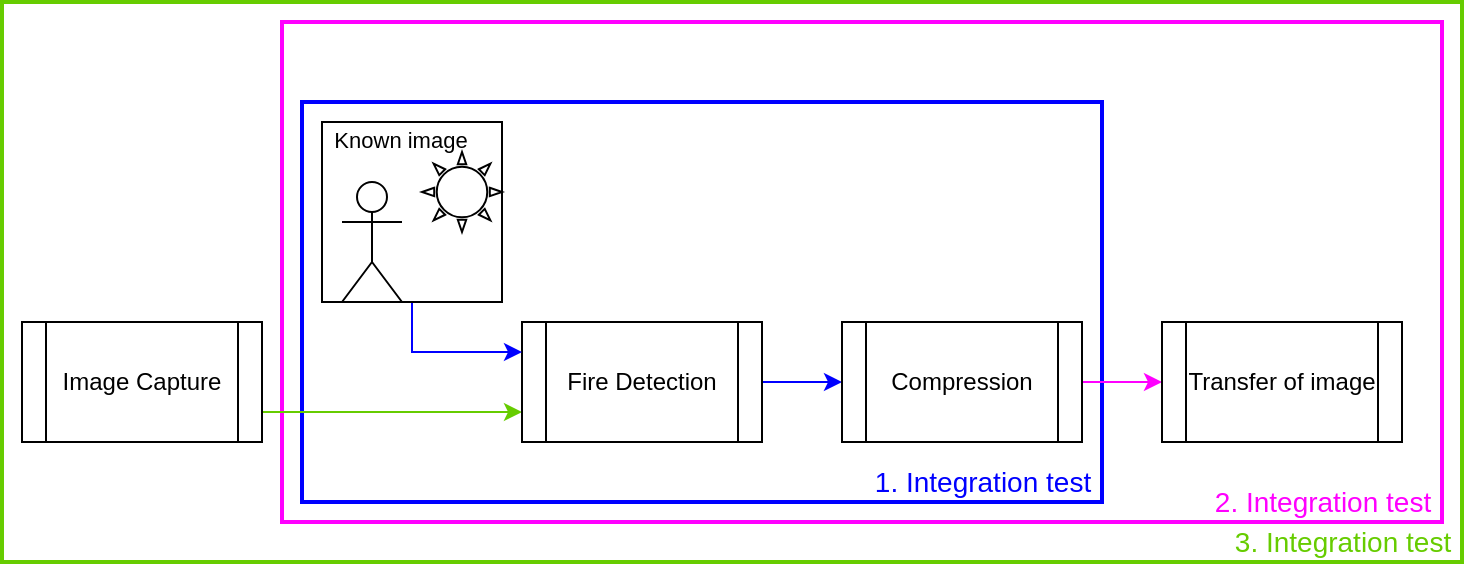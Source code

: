 <mxfile version="17.4.2" type="device"><diagram id="1Q2x0RyeT-HYTFbockZe" name="Page-1"><mxGraphModel dx="868" dy="564" grid="1" gridSize="10" guides="1" tooltips="1" connect="1" arrows="1" fold="1" page="1" pageScale="1" pageWidth="850" pageHeight="1100" math="0" shadow="0"><root><mxCell id="0"/><mxCell id="1" parent="0"/><mxCell id="2RLR3sCHEJX7vrFDbPee-25" value="" style="rounded=0;whiteSpace=wrap;html=1;fontFamily=Helvetica;fontSize=14;fontColor=#FF00FF;strokeColor=#66CC00;strokeWidth=2;fillColor=none;gradientColor=#ffffff;" vertex="1" parent="1"><mxGeometry x="20" y="210" width="730" height="280" as="geometry"/></mxCell><mxCell id="2RLR3sCHEJX7vrFDbPee-23" value="" style="rounded=0;whiteSpace=wrap;html=1;fontColor=#FF00FF;strokeColor=#FF00FF;fillColor=none;gradientColor=#ffffff;strokeWidth=2;" vertex="1" parent="1"><mxGeometry x="160" y="220" width="580" height="250" as="geometry"/></mxCell><mxCell id="2RLR3sCHEJX7vrFDbPee-24" value="" style="rounded=0;whiteSpace=wrap;html=1;fontFamily=Helvetica;fontSize=13;fontColor=#FF00FF;strokeColor=#0000FF;fillColor=none;gradientColor=#ffffff;strokeWidth=2;" vertex="1" parent="1"><mxGeometry x="170" y="260" width="400" height="200" as="geometry"/></mxCell><mxCell id="2RLR3sCHEJX7vrFDbPee-18" style="edgeStyle=orthogonalEdgeStyle;rounded=0;orthogonalLoop=1;jettySize=auto;html=1;exitX=1;exitY=0.75;exitDx=0;exitDy=0;entryX=0;entryY=0.75;entryDx=0;entryDy=0;strokeColor=#66CC00;" edge="1" parent="1" source="2RLR3sCHEJX7vrFDbPee-4" target="2RLR3sCHEJX7vrFDbPee-5"><mxGeometry relative="1" as="geometry"/></mxCell><mxCell id="2RLR3sCHEJX7vrFDbPee-4" value="Image Capture" style="shape=process;whiteSpace=wrap;html=1;backgroundOutline=1;" vertex="1" parent="1"><mxGeometry x="30" y="370" width="120" height="60" as="geometry"/></mxCell><mxCell id="2RLR3sCHEJX7vrFDbPee-16" style="edgeStyle=orthogonalEdgeStyle;rounded=0;orthogonalLoop=1;jettySize=auto;html=1;exitX=1;exitY=0.5;exitDx=0;exitDy=0;entryX=0;entryY=0.5;entryDx=0;entryDy=0;strokeColor=#0000FF;" edge="1" parent="1" source="2RLR3sCHEJX7vrFDbPee-5" target="2RLR3sCHEJX7vrFDbPee-6"><mxGeometry relative="1" as="geometry"/></mxCell><mxCell id="2RLR3sCHEJX7vrFDbPee-5" value="Fire Detection" style="shape=process;whiteSpace=wrap;html=1;backgroundOutline=1;" vertex="1" parent="1"><mxGeometry x="280" y="370" width="120" height="60" as="geometry"/></mxCell><mxCell id="2RLR3sCHEJX7vrFDbPee-17" style="edgeStyle=orthogonalEdgeStyle;rounded=0;orthogonalLoop=1;jettySize=auto;html=1;exitX=1;exitY=0.5;exitDx=0;exitDy=0;fontColor=#FF00FF;strokeColor=#FF00FF;" edge="1" parent="1" source="2RLR3sCHEJX7vrFDbPee-6" target="2RLR3sCHEJX7vrFDbPee-7"><mxGeometry relative="1" as="geometry"/></mxCell><mxCell id="2RLR3sCHEJX7vrFDbPee-6" value="Compression" style="shape=process;whiteSpace=wrap;html=1;backgroundOutline=1;" vertex="1" parent="1"><mxGeometry x="440" y="370" width="120" height="60" as="geometry"/></mxCell><mxCell id="2RLR3sCHEJX7vrFDbPee-7" value="Transfer of image" style="shape=process;whiteSpace=wrap;html=1;backgroundOutline=1;" vertex="1" parent="1"><mxGeometry x="600" y="370" width="120" height="60" as="geometry"/></mxCell><mxCell id="2RLR3sCHEJX7vrFDbPee-19" style="edgeStyle=orthogonalEdgeStyle;rounded=0;orthogonalLoop=1;jettySize=auto;html=1;exitX=0.5;exitY=1;exitDx=0;exitDy=0;entryX=0;entryY=0.25;entryDx=0;entryDy=0;strokeColor=#0000FF;" edge="1" parent="1" source="2RLR3sCHEJX7vrFDbPee-11" target="2RLR3sCHEJX7vrFDbPee-5"><mxGeometry relative="1" as="geometry"/></mxCell><mxCell id="2RLR3sCHEJX7vrFDbPee-11" value="" style="rounded=0;whiteSpace=wrap;html=1;" vertex="1" parent="1"><mxGeometry x="180" y="270" width="90" height="90" as="geometry"/></mxCell><mxCell id="2RLR3sCHEJX7vrFDbPee-12" value="&lt;br&gt;" style="shape=umlActor;verticalLabelPosition=bottom;verticalAlign=top;html=1;outlineConnect=0;" vertex="1" parent="1"><mxGeometry x="190" y="300" width="30" height="60" as="geometry"/></mxCell><mxCell id="2RLR3sCHEJX7vrFDbPee-14" value="" style="verticalLabelPosition=bottom;verticalAlign=top;html=1;shape=mxgraph.basic.sun" vertex="1" parent="1"><mxGeometry x="230" y="285" width="40" height="40" as="geometry"/></mxCell><mxCell id="2RLR3sCHEJX7vrFDbPee-21" value="&lt;div style=&quot;text-align: left; font-size: 14px;&quot;&gt;&lt;span style=&quot;font-size: 14px;&quot;&gt;1. Integration test&lt;/span&gt;&lt;/div&gt;" style="text;html=1;align=center;verticalAlign=middle;resizable=0;points=[];autosize=1;strokeColor=none;fillColor=none;gradientColor=#ffffff;fontColor=#0000FF;fontSize=14;" vertex="1" parent="1"><mxGeometry x="450" y="440" width="120" height="20" as="geometry"/></mxCell><mxCell id="2RLR3sCHEJX7vrFDbPee-22" value="&lt;span style=&quot;font-size: 14px;&quot;&gt;2. Integration test&lt;/span&gt;" style="text;html=1;align=center;verticalAlign=middle;resizable=0;points=[];autosize=1;strokeColor=none;fillColor=none;fontColor=#FF00FF;fontSize=14;fontFamily=Helvetica;" vertex="1" parent="1"><mxGeometry x="620" y="450" width="120" height="20" as="geometry"/></mxCell><mxCell id="2RLR3sCHEJX7vrFDbPee-26" value="&lt;font&gt;3. Integration test&lt;/font&gt;" style="text;html=1;align=center;verticalAlign=middle;resizable=0;points=[];autosize=1;strokeColor=none;fillColor=none;fontSize=14;fontFamily=Helvetica;fontColor=#66CC00;" vertex="1" parent="1"><mxGeometry x="630" y="470" width="120" height="20" as="geometry"/></mxCell><mxCell id="2RLR3sCHEJX7vrFDbPee-27" value="Known image" style="text;html=1;align=center;verticalAlign=middle;resizable=0;points=[];autosize=1;strokeColor=none;fillColor=none;fontSize=11;fontFamily=Helvetica;fontColor=#000000;rotation=0;" vertex="1" parent="1"><mxGeometry x="180" y="270" width="77" height="17" as="geometry"/></mxCell></root></mxGraphModel></diagram></mxfile>